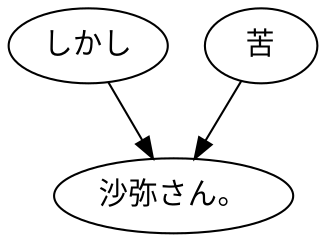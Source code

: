 digraph graph8461 {
	node0 [label="しかし"];
	node1 [label="苦"];
	node2 [label="沙弥さん。"];
	node0 -> node2;
	node1 -> node2;
}
